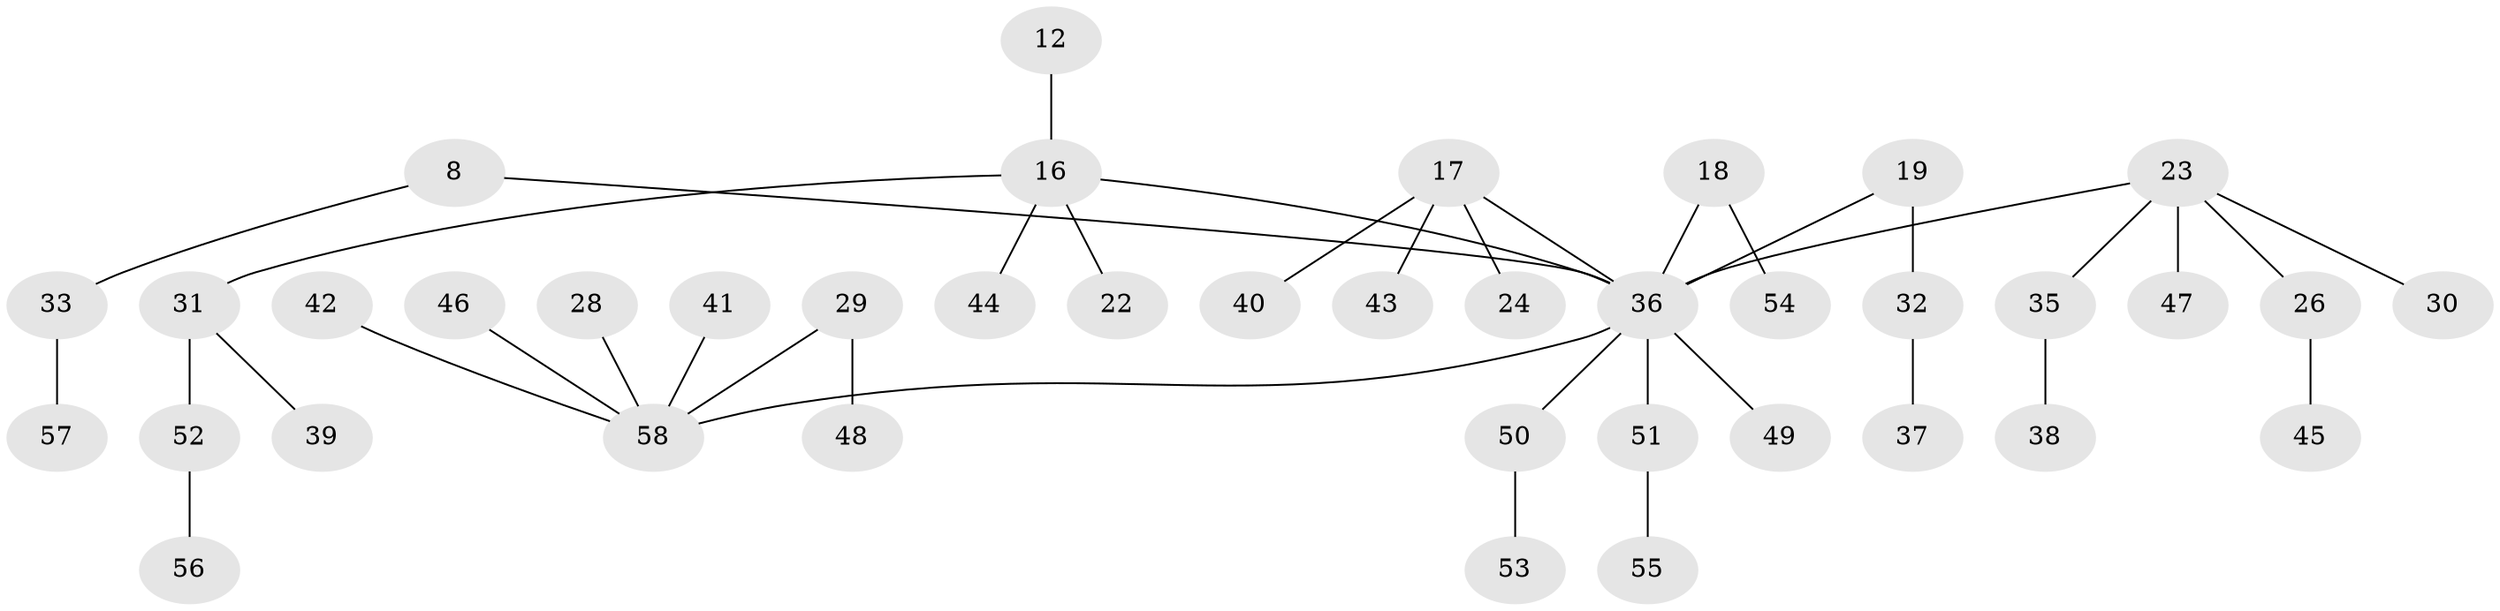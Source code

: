 // original degree distribution, {4: 0.10344827586206896, 8: 0.017241379310344827, 3: 0.15517241379310345, 2: 0.22413793103448276, 1: 0.5}
// Generated by graph-tools (version 1.1) at 2025/56/03/04/25 21:56:32]
// undirected, 40 vertices, 39 edges
graph export_dot {
graph [start="1"]
  node [color=gray90,style=filled];
  8;
  12;
  16 [super="+10"];
  17 [super="+6+9"];
  18;
  19;
  22;
  23 [super="+11"];
  24;
  26;
  28;
  29 [super="+13+21"];
  30;
  31 [super="+20"];
  32;
  33;
  35;
  36 [super="+34"];
  37;
  38;
  39;
  40;
  41;
  42;
  43;
  44;
  45;
  46;
  47;
  48;
  49;
  50;
  51;
  52;
  53;
  54;
  55;
  56;
  57;
  58 [super="+27"];
  8 -- 33;
  8 -- 36;
  12 -- 16;
  16 -- 44;
  16 -- 22;
  16 -- 31;
  16 -- 36;
  17 -- 40;
  17 -- 43;
  17 -- 24;
  17 -- 36;
  18 -- 54;
  18 -- 36;
  19 -- 32;
  19 -- 36;
  23 -- 26;
  23 -- 30;
  23 -- 35;
  23 -- 47;
  23 -- 36;
  26 -- 45;
  28 -- 58;
  29 -- 48;
  29 -- 58;
  31 -- 39;
  31 -- 52;
  32 -- 37;
  33 -- 57;
  35 -- 38;
  36 -- 49;
  36 -- 50;
  36 -- 51;
  36 -- 58;
  41 -- 58;
  42 -- 58;
  46 -- 58;
  50 -- 53;
  51 -- 55;
  52 -- 56;
}
